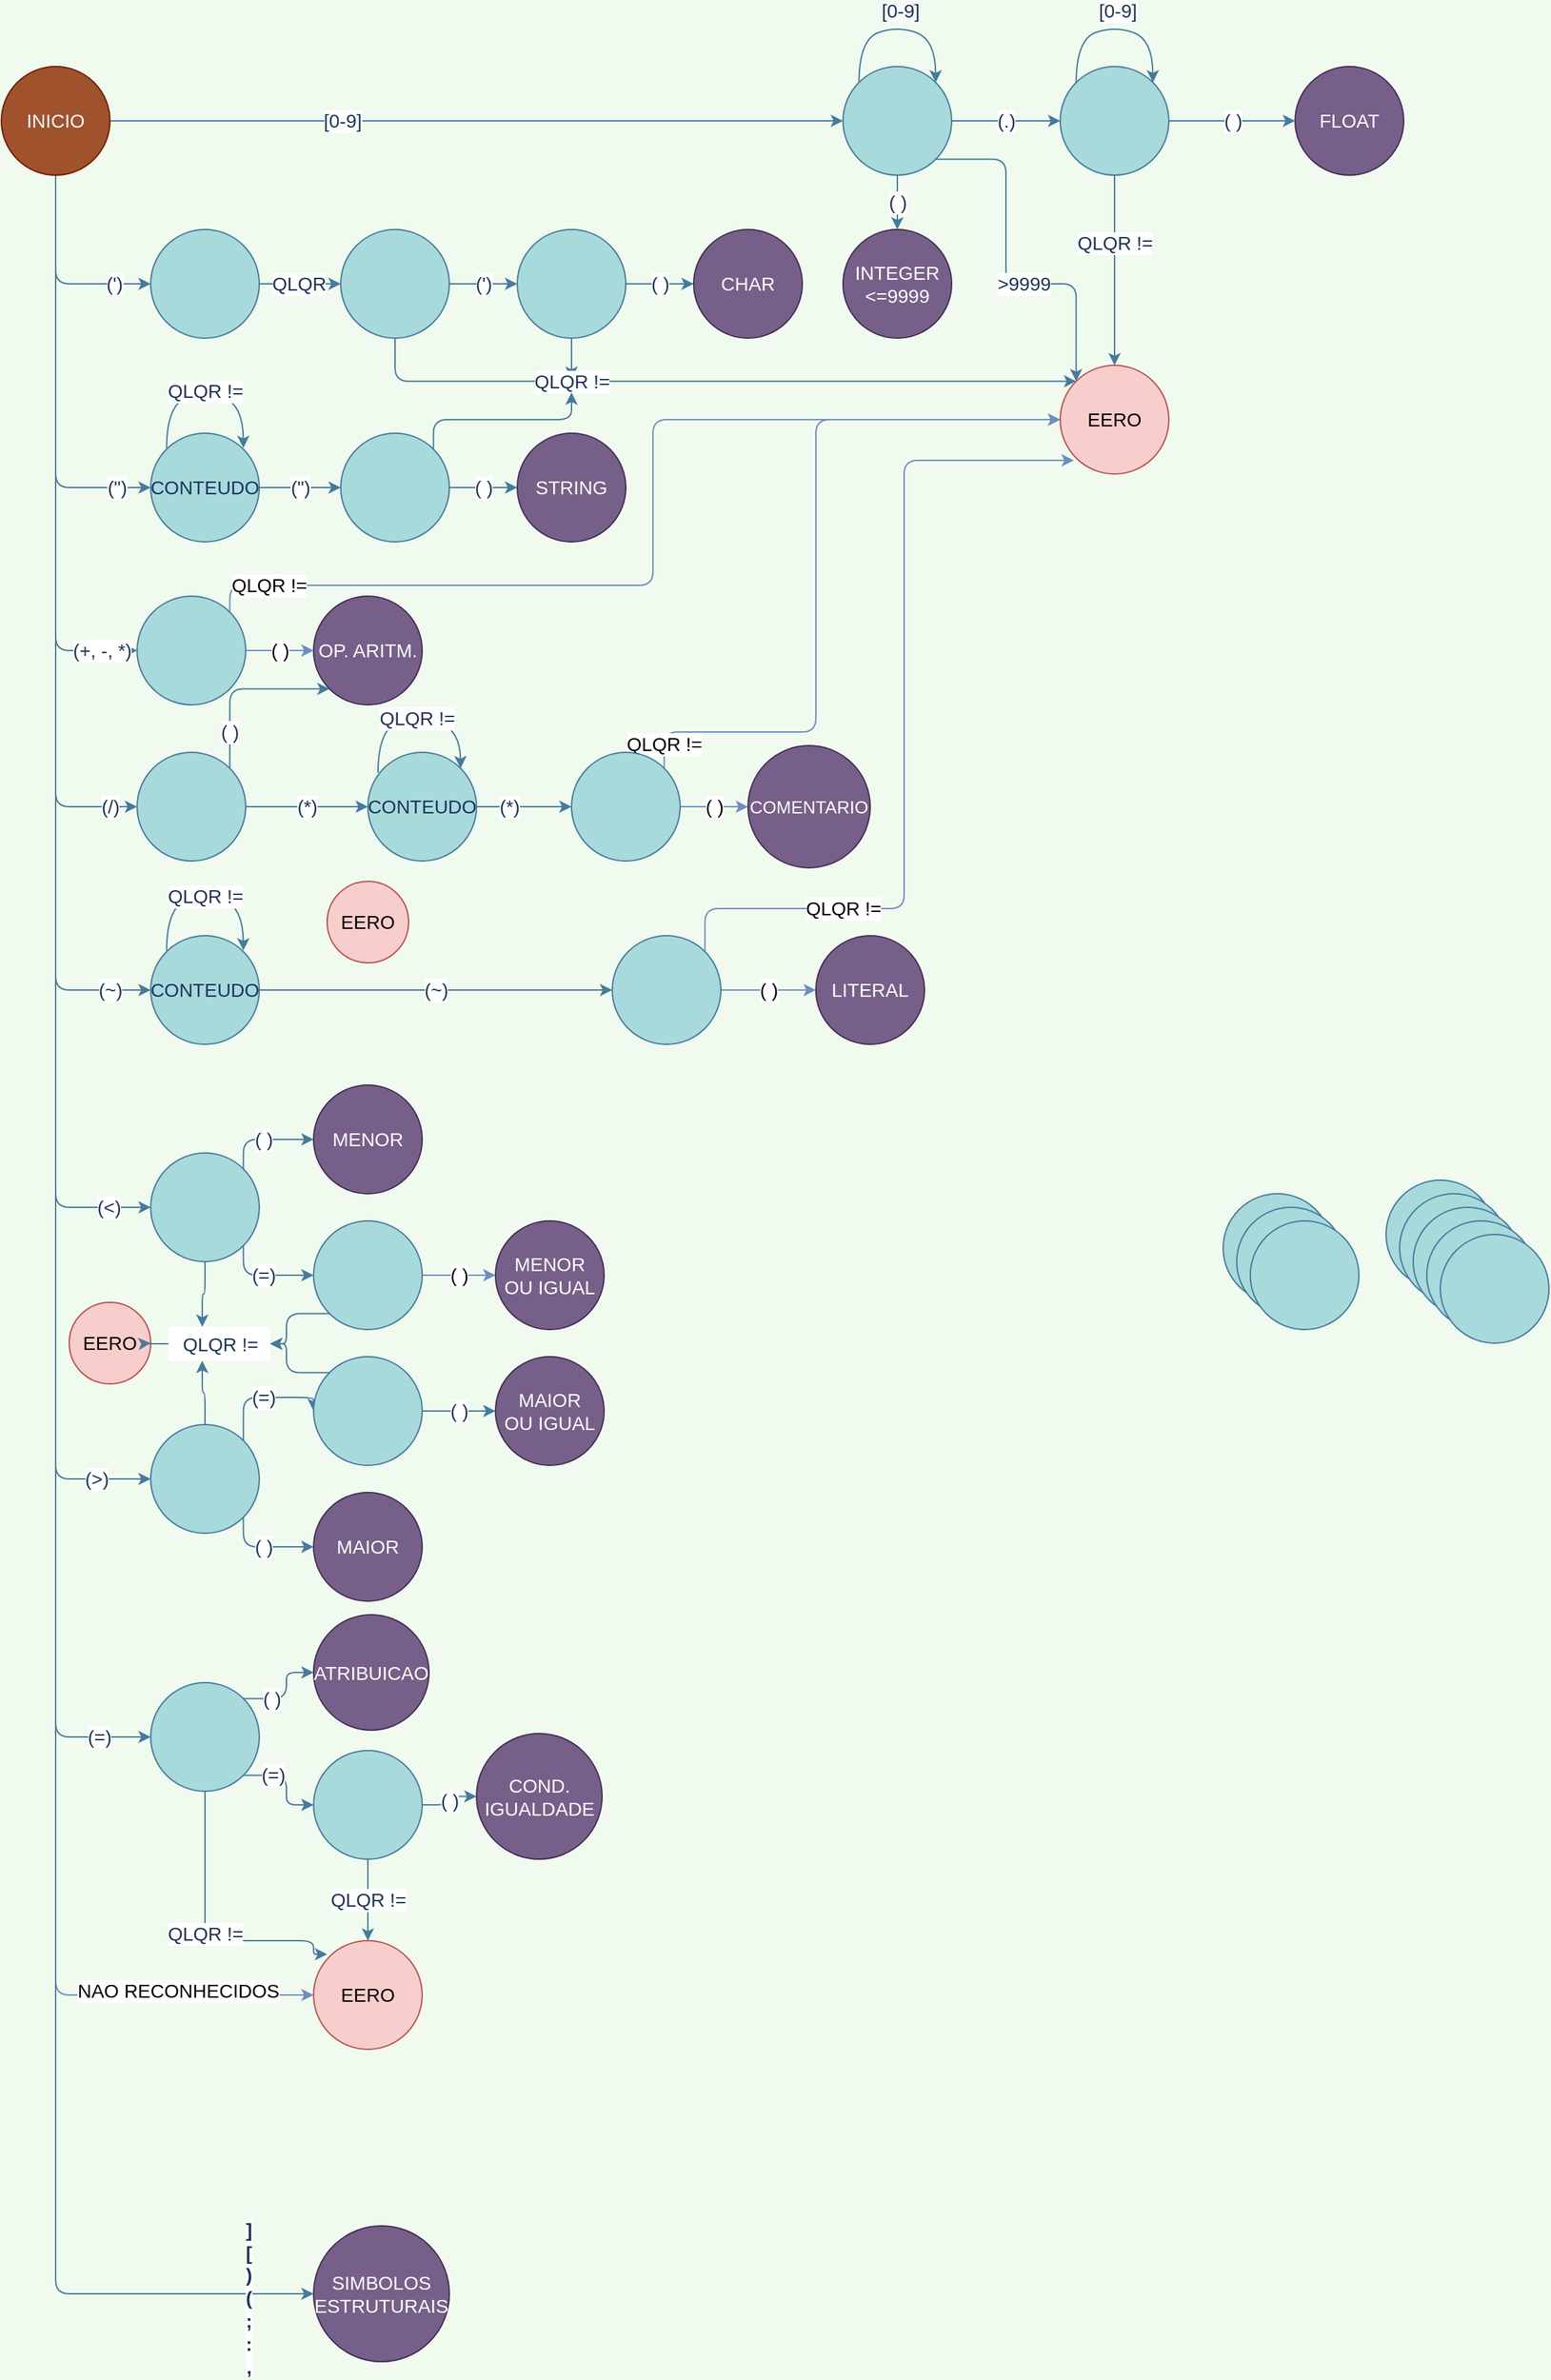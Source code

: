 <mxfile version="13.7.9" type="github">
  <diagram id="tLe0fE9Jx7FF0J_R0xIS" name="Page-1">
    <mxGraphModel dx="1422" dy="738" grid="1" gridSize="25" guides="1" tooltips="1" connect="1" arrows="1" fold="1" page="1" pageScale="1" pageWidth="827" pageHeight="1169" background="#F1FAEE" math="0" shadow="0">
      <root>
        <mxCell id="0" />
        <mxCell id="1" parent="0" />
        <mxCell id="HooWPe_33ltspAW23Gbh-15" style="edgeStyle=orthogonalEdgeStyle;orthogonalLoop=1;jettySize=auto;html=1;entryX=0.5;entryY=0;entryDx=0;entryDy=0;strokeColor=#457B9D;fontColor=#1D3557;curved=1;labelBackgroundColor=#F1FAEE;fontSize=14;" parent="1" source="HooWPe_33ltspAW23Gbh-2" target="HooWPe_33ltspAW23Gbh-9" edge="1">
          <mxGeometry relative="1" as="geometry" />
        </mxCell>
        <mxCell id="HooWPe_33ltspAW23Gbh-16" value="[0-9]" style="edgeLabel;html=1;align=center;verticalAlign=middle;resizable=0;points=[];fontColor=#1D3557;rounded=1;labelBackgroundColor=#FFFFFF;fontSize=14;" parent="HooWPe_33ltspAW23Gbh-15" vertex="1" connectable="0">
          <mxGeometry x="-0.733" relative="1" as="geometry">
            <mxPoint x="99" as="offset" />
          </mxGeometry>
        </mxCell>
        <mxCell id="HooWPe_33ltspAW23Gbh-58" value="(&#39;)" style="edgeStyle=orthogonalEdgeStyle;curved=0;rounded=1;sketch=0;orthogonalLoop=1;jettySize=auto;html=1;entryX=0;entryY=0.5;entryDx=0;entryDy=0;strokeColor=#457B9D;fillColor=#A8DADC;fontColor=#1D3557;fontSize=14;" parent="1" source="HooWPe_33ltspAW23Gbh-2" target="HooWPe_33ltspAW23Gbh-6" edge="1">
          <mxGeometry x="0.642" relative="1" as="geometry">
            <Array as="points">
              <mxPoint x="50" y="240" />
            </Array>
            <mxPoint as="offset" />
          </mxGeometry>
        </mxCell>
        <mxCell id="HooWPe_33ltspAW23Gbh-76" value="(&quot;)" style="edgeStyle=orthogonalEdgeStyle;curved=0;rounded=1;sketch=0;orthogonalLoop=1;jettySize=auto;html=1;strokeColor=#457B9D;fillColor=#A8DADC;fontColor=#1D3557;entryX=0;entryY=0.5;entryDx=0;entryDy=0;fontSize=14;" parent="1" source="HooWPe_33ltspAW23Gbh-2" target="HooWPe_33ltspAW23Gbh-13" edge="1">
          <mxGeometry x="0.831" relative="1" as="geometry">
            <mxPoint x="50" y="400" as="targetPoint" />
            <Array as="points">
              <mxPoint x="50" y="390" />
            </Array>
            <mxPoint as="offset" />
          </mxGeometry>
        </mxCell>
        <mxCell id="HooWPe_33ltspAW23Gbh-94" value="(+, -, *)" style="edgeStyle=orthogonalEdgeStyle;curved=0;rounded=1;sketch=0;orthogonalLoop=1;jettySize=auto;html=1;strokeColor=#457B9D;fillColor=#A8DADC;fontColor=#1D3557;entryX=0;entryY=0.5;entryDx=0;entryDy=0;fontSize=14;" parent="1" source="HooWPe_33ltspAW23Gbh-2" target="HooWPe_33ltspAW23Gbh-108" edge="1">
          <mxGeometry x="0.872" relative="1" as="geometry">
            <Array as="points">
              <mxPoint x="50" y="510" />
            </Array>
            <mxPoint as="offset" />
            <mxPoint x="470" y="500" as="targetPoint" />
          </mxGeometry>
        </mxCell>
        <mxCell id="HooWPe_33ltspAW23Gbh-95" value="(/)" style="edgeStyle=orthogonalEdgeStyle;curved=0;rounded=1;sketch=0;orthogonalLoop=1;jettySize=auto;html=1;strokeColor=#457B9D;fillColor=#A8DADC;fontColor=#1D3557;fontSize=14;" parent="1" source="HooWPe_33ltspAW23Gbh-2" edge="1">
          <mxGeometry x="0.924" relative="1" as="geometry">
            <Array as="points">
              <mxPoint x="50" y="625" />
            </Array>
            <mxPoint as="offset" />
            <mxPoint x="110" y="625" as="targetPoint" />
          </mxGeometry>
        </mxCell>
        <mxCell id="HooWPe_33ltspAW23Gbh-99" value="(~)" style="edgeStyle=orthogonalEdgeStyle;curved=0;rounded=1;sketch=0;orthogonalLoop=1;jettySize=auto;html=1;entryX=0;entryY=0.5;entryDx=0;entryDy=0;strokeColor=#457B9D;fillColor=#A8DADC;fontColor=#1D3557;fontSize=14;" parent="1" source="HooWPe_33ltspAW23Gbh-2" target="HooWPe_33ltspAW23Gbh-85" edge="1">
          <mxGeometry x="0.909" relative="1" as="geometry">
            <Array as="points">
              <mxPoint x="50" y="760" />
            </Array>
            <mxPoint as="offset" />
          </mxGeometry>
        </mxCell>
        <mxCell id="HooWPe_33ltspAW23Gbh-103" value="(&amp;lt;)" style="edgeStyle=orthogonalEdgeStyle;curved=0;rounded=1;sketch=0;orthogonalLoop=1;jettySize=auto;html=1;entryX=0;entryY=0.5;entryDx=0;entryDy=0;strokeColor=#457B9D;fillColor=#A8DADC;fontColor=#1D3557;fontSize=14;" parent="1" source="HooWPe_33ltspAW23Gbh-2" target="HooWPe_33ltspAW23Gbh-83" edge="1">
          <mxGeometry x="0.925" relative="1" as="geometry">
            <Array as="points">
              <mxPoint x="50" y="920" />
            </Array>
            <mxPoint as="offset" />
          </mxGeometry>
        </mxCell>
        <mxCell id="HooWPe_33ltspAW23Gbh-104" value="(&amp;gt;)" style="edgeStyle=orthogonalEdgeStyle;curved=0;rounded=1;sketch=0;orthogonalLoop=1;jettySize=auto;html=1;entryX=0;entryY=0.5;entryDx=0;entryDy=0;strokeColor=#457B9D;fillColor=#A8DADC;fontColor=#1D3557;fontSize=14;" parent="1" source="HooWPe_33ltspAW23Gbh-2" target="HooWPe_33ltspAW23Gbh-82" edge="1">
          <mxGeometry x="0.864" y="30" relative="1" as="geometry">
            <Array as="points">
              <mxPoint x="50" y="1120" />
            </Array>
            <mxPoint x="30" y="30" as="offset" />
          </mxGeometry>
        </mxCell>
        <mxCell id="m98PKvha44Yu54XBG6bC-24" style="edgeStyle=orthogonalEdgeStyle;rounded=1;orthogonalLoop=1;jettySize=auto;html=1;entryX=0;entryY=0.5;entryDx=0;entryDy=0;fillColor=#dae8fc;strokeColor=#6c8ebf;fontSize=14;" edge="1" parent="1" source="HooWPe_33ltspAW23Gbh-2" target="m98PKvha44Yu54XBG6bC-23">
          <mxGeometry relative="1" as="geometry">
            <Array as="points">
              <mxPoint x="50" y="1500" />
            </Array>
          </mxGeometry>
        </mxCell>
        <mxCell id="m98PKvha44Yu54XBG6bC-25" value="NAO RECONHECIDOS" style="edgeLabel;html=1;align=center;verticalAlign=middle;resizable=0;points=[];fontSize=14;" vertex="1" connectable="0" parent="m98PKvha44Yu54XBG6bC-24">
          <mxGeometry x="0.739" y="73" relative="1" as="geometry">
            <mxPoint x="16.94" y="6.47" as="offset" />
          </mxGeometry>
        </mxCell>
        <mxCell id="m98PKvha44Yu54XBG6bC-49" value="(=)" style="edgeStyle=orthogonalEdgeStyle;curved=0;rounded=1;sketch=0;orthogonalLoop=1;jettySize=auto;html=1;entryX=0;entryY=0.5;entryDx=0;entryDy=0;strokeColor=#457B9D;fillColor=#A8DADC;fontColor=#1D3557;fontSize=14;" edge="1" parent="1" source="HooWPe_33ltspAW23Gbh-2" target="m98PKvha44Yu54XBG6bC-17">
          <mxGeometry x="0.938" relative="1" as="geometry">
            <Array as="points">
              <mxPoint x="50" y="1310" />
            </Array>
            <mxPoint as="offset" />
          </mxGeometry>
        </mxCell>
        <mxCell id="m98PKvha44Yu54XBG6bC-56" style="edgeStyle=orthogonalEdgeStyle;curved=0;rounded=1;sketch=0;orthogonalLoop=1;jettySize=auto;html=1;entryX=0;entryY=0.5;entryDx=0;entryDy=0;strokeColor=#457B9D;fillColor=#A8DADC;fontColor=#1D3557;fontSize=14;" edge="1" parent="1" source="HooWPe_33ltspAW23Gbh-2" target="m98PKvha44Yu54XBG6bC-13">
          <mxGeometry relative="1" as="geometry">
            <Array as="points">
              <mxPoint x="50" y="1720" />
              <mxPoint x="240" y="1720" />
            </Array>
          </mxGeometry>
        </mxCell>
        <mxCell id="m98PKvha44Yu54XBG6bC-62" value="&lt;div style=&quot;font-size: 14px;&quot;&gt;]&lt;/div&gt;&lt;div style=&quot;font-size: 14px;&quot;&gt;[&lt;/div&gt;&lt;div style=&quot;font-size: 14px;&quot;&gt;)&lt;/div&gt;&lt;div style=&quot;font-size: 14px;&quot;&gt;(&lt;/div&gt;&lt;div style=&quot;font-size: 14px;&quot;&gt;;&lt;/div&gt;&lt;div style=&quot;font-size: 14px;&quot;&gt;:&lt;/div&gt;&lt;div style=&quot;font-size: 14px;&quot;&gt;,&lt;/div&gt;&lt;div style=&quot;font-size: 14px;&quot;&gt;&lt;/div&gt;" style="edgeLabel;html=1;align=center;verticalAlign=middle;resizable=0;points=[];fontColor=#1D3557;fontSize=14;fontStyle=1" vertex="1" connectable="0" parent="m98PKvha44Yu54XBG6bC-56">
          <mxGeometry x="0.945" y="-3" relative="1" as="geometry">
            <mxPoint as="offset" />
          </mxGeometry>
        </mxCell>
        <mxCell id="HooWPe_33ltspAW23Gbh-2" value="&lt;div style=&quot;font-size: 14px;&quot;&gt;INICIO&lt;/div&gt;" style="ellipse;whiteSpace=wrap;html=1;aspect=fixed;fillColor=#a0522d;strokeColor=#6D1F00;direction=south;fontColor=#ffffff;rounded=1;fontSize=14;" parent="1" vertex="1">
          <mxGeometry x="10" y="80" width="80" height="80" as="geometry" />
        </mxCell>
        <mxCell id="HooWPe_33ltspAW23Gbh-67" value="QLQR" style="edgeStyle=orthogonalEdgeStyle;curved=0;rounded=1;sketch=0;orthogonalLoop=1;jettySize=auto;html=1;entryX=0;entryY=0.5;entryDx=0;entryDy=0;strokeColor=#457B9D;fillColor=#A8DADC;fontColor=#1D3557;fontSize=14;" parent="1" source="HooWPe_33ltspAW23Gbh-6" target="HooWPe_33ltspAW23Gbh-27" edge="1">
          <mxGeometry x="-0.053" relative="1" as="geometry">
            <mxPoint as="offset" />
          </mxGeometry>
        </mxCell>
        <mxCell id="HooWPe_33ltspAW23Gbh-6" value="" style="ellipse;whiteSpace=wrap;html=1;aspect=fixed;fillColor=#A8DADC;strokeColor=#457B9D;fontColor=#1D3557;rounded=1;fontSize=14;" parent="1" vertex="1">
          <mxGeometry x="120" y="200" width="80" height="80" as="geometry" />
        </mxCell>
        <mxCell id="HooWPe_33ltspAW23Gbh-7" value="FLOAT" style="ellipse;whiteSpace=wrap;html=1;aspect=fixed;fillColor=#76608a;strokeColor=#432D57;fontColor=#ffffff;rounded=1;fontSize=14;" parent="1" vertex="1">
          <mxGeometry x="963" y="80" width="80" height="80" as="geometry" />
        </mxCell>
        <mxCell id="HooWPe_33ltspAW23Gbh-49" value="( )" style="edgeStyle=orthogonalEdgeStyle;curved=1;orthogonalLoop=1;jettySize=auto;html=1;strokeColor=#457B9D;fillColor=#A8DADC;fontColor=#1D3557;labelBackgroundColor=#FFFFFF;fontSize=14;" parent="1" source="HooWPe_33ltspAW23Gbh-8" target="HooWPe_33ltspAW23Gbh-7" edge="1">
          <mxGeometry relative="1" as="geometry" />
        </mxCell>
        <mxCell id="HooWPe_33ltspAW23Gbh-66" value="QLQR !=" style="edgeStyle=orthogonalEdgeStyle;curved=0;rounded=1;sketch=0;orthogonalLoop=1;jettySize=auto;html=1;entryX=0.5;entryY=0;entryDx=0;entryDy=0;strokeColor=#457B9D;fillColor=#A8DADC;fontColor=#1D3557;fontSize=14;" parent="1" source="HooWPe_33ltspAW23Gbh-8" target="HooWPe_33ltspAW23Gbh-14" edge="1">
          <mxGeometry x="-0.286" relative="1" as="geometry">
            <Array as="points" />
            <mxPoint as="offset" />
          </mxGeometry>
        </mxCell>
        <mxCell id="HooWPe_33ltspAW23Gbh-8" value="" style="ellipse;whiteSpace=wrap;html=1;aspect=fixed;fillColor=#A8DADC;strokeColor=#457B9D;fontColor=#1D3557;rounded=1;fontSize=14;" parent="1" vertex="1">
          <mxGeometry x="790" y="80" width="80" height="80" as="geometry" />
        </mxCell>
        <mxCell id="HooWPe_33ltspAW23Gbh-44" value="(.)" style="edgeStyle=orthogonalEdgeStyle;curved=1;orthogonalLoop=1;jettySize=auto;html=1;strokeColor=#457B9D;fillColor=#A8DADC;textDirection=ltr;verticalAlign=middle;labelBackgroundColor=#FFFFFF;fontColor=#1D3557;fontSize=14;" parent="1" source="HooWPe_33ltspAW23Gbh-9" target="HooWPe_33ltspAW23Gbh-8" edge="1">
          <mxGeometry relative="1" as="geometry" />
        </mxCell>
        <mxCell id="HooWPe_33ltspAW23Gbh-54" value="&amp;gt;9999" style="edgeStyle=orthogonalEdgeStyle;curved=0;rounded=1;sketch=0;orthogonalLoop=1;jettySize=auto;html=1;exitX=0;exitY=1;exitDx=0;exitDy=0;entryX=0;entryY=0;entryDx=0;entryDy=0;strokeColor=#457B9D;fillColor=#A8DADC;fontColor=#1D3557;fontSize=14;" parent="1" source="HooWPe_33ltspAW23Gbh-9" target="HooWPe_33ltspAW23Gbh-14" edge="1">
          <mxGeometry x="0.172" relative="1" as="geometry">
            <Array as="points">
              <mxPoint x="750" y="148" />
              <mxPoint x="750" y="240" />
              <mxPoint x="802" y="240" />
            </Array>
            <mxPoint as="offset" />
          </mxGeometry>
        </mxCell>
        <mxCell id="HooWPe_33ltspAW23Gbh-56" value="( )" style="edgeStyle=orthogonalEdgeStyle;curved=0;rounded=1;sketch=0;orthogonalLoop=1;jettySize=auto;html=1;strokeColor=#457B9D;fillColor=#A8DADC;fontColor=#1D3557;fontSize=14;" parent="1" source="HooWPe_33ltspAW23Gbh-9" target="HooWPe_33ltspAW23Gbh-53" edge="1">
          <mxGeometry relative="1" as="geometry" />
        </mxCell>
        <mxCell id="HooWPe_33ltspAW23Gbh-9" value="" style="ellipse;whiteSpace=wrap;html=1;aspect=fixed;rotation=-90;fillColor=#A8DADC;strokeColor=#457B9D;fontColor=#1D3557;rounded=1;fontSize=14;" parent="1" vertex="1">
          <mxGeometry x="630" y="80" width="80" height="80" as="geometry" />
        </mxCell>
        <mxCell id="HooWPe_33ltspAW23Gbh-69" value="( )" style="edgeStyle=orthogonalEdgeStyle;curved=0;rounded=1;sketch=0;orthogonalLoop=1;jettySize=auto;html=1;strokeColor=#457B9D;fillColor=#A8DADC;fontColor=#1D3557;fontSize=14;" parent="1" source="HooWPe_33ltspAW23Gbh-11" target="HooWPe_33ltspAW23Gbh-12" edge="1">
          <mxGeometry relative="1" as="geometry" />
        </mxCell>
        <mxCell id="HooWPe_33ltspAW23Gbh-75" style="edgeStyle=orthogonalEdgeStyle;curved=0;rounded=1;sketch=0;orthogonalLoop=1;jettySize=auto;html=1;exitX=0.5;exitY=1;exitDx=0;exitDy=0;strokeColor=#457B9D;fillColor=#A8DADC;fontColor=#1D3557;fontSize=14;" parent="1" source="HooWPe_33ltspAW23Gbh-11" edge="1">
          <mxGeometry relative="1" as="geometry">
            <mxPoint x="430" y="310" as="targetPoint" />
          </mxGeometry>
        </mxCell>
        <mxCell id="HooWPe_33ltspAW23Gbh-11" value="" style="ellipse;whiteSpace=wrap;html=1;aspect=fixed;fillColor=#A8DADC;strokeColor=#457B9D;fontColor=#1D3557;rounded=1;fontSize=14;" parent="1" vertex="1">
          <mxGeometry x="390" y="200" width="80" height="80" as="geometry" />
        </mxCell>
        <mxCell id="HooWPe_33ltspAW23Gbh-12" value="CHAR" style="ellipse;whiteSpace=wrap;html=1;aspect=fixed;fillColor=#76608a;strokeColor=#432D57;fontColor=#ffffff;rounded=1;fontSize=14;" parent="1" vertex="1">
          <mxGeometry x="520" y="200" width="80" height="80" as="geometry" />
        </mxCell>
        <mxCell id="HooWPe_33ltspAW23Gbh-90" value="(&quot;)" style="edgeStyle=orthogonalEdgeStyle;curved=0;rounded=1;sketch=0;orthogonalLoop=1;jettySize=auto;html=1;strokeColor=#457B9D;fillColor=#A8DADC;fontColor=#1D3557;entryX=0;entryY=0.5;entryDx=0;entryDy=0;fontSize=14;" parent="1" source="HooWPe_33ltspAW23Gbh-13" target="HooWPe_33ltspAW23Gbh-87" edge="1">
          <mxGeometry relative="1" as="geometry">
            <mxPoint x="230" y="390" as="targetPoint" />
          </mxGeometry>
        </mxCell>
        <mxCell id="HooWPe_33ltspAW23Gbh-13" value="CONTEUDO" style="ellipse;whiteSpace=wrap;html=1;aspect=fixed;fillColor=#A8DADC;strokeColor=#457B9D;fontColor=#1D3557;rounded=1;fontSize=14;" parent="1" vertex="1">
          <mxGeometry x="120" y="350" width="80" height="80" as="geometry" />
        </mxCell>
        <mxCell id="HooWPe_33ltspAW23Gbh-14" value="EERO" style="ellipse;whiteSpace=wrap;html=1;aspect=fixed;fillColor=#f8cecc;strokeColor=#b85450;rounded=1;fontSize=14;" parent="1" vertex="1">
          <mxGeometry x="790" y="300" width="80" height="80" as="geometry" />
        </mxCell>
        <mxCell id="HooWPe_33ltspAW23Gbh-24" value="" style="endArrow=classic;html=1;exitX=1;exitY=0;exitDx=0;exitDy=0;strokeColor=#457B9D;fontColor=#1D3557;curved=1;entryX=1;entryY=1;entryDx=0;entryDy=0;labelBackgroundColor=#F1FAEE;fontSize=14;" parent="1" source="HooWPe_33ltspAW23Gbh-9" target="HooWPe_33ltspAW23Gbh-9" edge="1">
          <mxGeometry width="50" height="50" relative="1" as="geometry">
            <mxPoint x="590" y="80" as="sourcePoint" />
            <mxPoint x="720" y="82" as="targetPoint" />
            <Array as="points">
              <mxPoint x="642" y="60" />
              <mxPoint x="670" y="50" />
              <mxPoint x="698" y="60" />
            </Array>
          </mxGeometry>
        </mxCell>
        <mxCell id="HooWPe_33ltspAW23Gbh-25" value="[0-9]" style="edgeLabel;html=1;align=center;verticalAlign=middle;resizable=0;points=[];fontColor=#1D3557;labelBackgroundColor=#F8FAF8;fontSize=14;" parent="HooWPe_33ltspAW23Gbh-24" vertex="1" connectable="0">
          <mxGeometry x="0.182" y="-4" relative="1" as="geometry">
            <mxPoint x="-7.55" y="-18.25" as="offset" />
          </mxGeometry>
        </mxCell>
        <mxCell id="HooWPe_33ltspAW23Gbh-65" value="QLQR !=" style="edgeStyle=orthogonalEdgeStyle;curved=0;rounded=1;sketch=0;orthogonalLoop=1;jettySize=auto;html=1;entryX=0;entryY=0;entryDx=0;entryDy=0;strokeColor=#457B9D;fillColor=#A8DADC;fontColor=#1D3557;exitX=0.5;exitY=1;exitDx=0;exitDy=0;fontSize=14;" parent="1" source="HooWPe_33ltspAW23Gbh-27" target="HooWPe_33ltspAW23Gbh-14" edge="1">
          <mxGeometry x="-0.394" relative="1" as="geometry">
            <Array as="points">
              <mxPoint x="300" y="312" />
            </Array>
            <mxPoint as="offset" />
          </mxGeometry>
        </mxCell>
        <mxCell id="HooWPe_33ltspAW23Gbh-68" value="(&#39;)" style="edgeStyle=orthogonalEdgeStyle;curved=0;rounded=1;sketch=0;orthogonalLoop=1;jettySize=auto;html=1;strokeColor=#457B9D;fillColor=#A8DADC;fontColor=#1D3557;fontSize=14;" parent="1" source="HooWPe_33ltspAW23Gbh-27" target="HooWPe_33ltspAW23Gbh-11" edge="1">
          <mxGeometry relative="1" as="geometry" />
        </mxCell>
        <mxCell id="HooWPe_33ltspAW23Gbh-27" value="" style="ellipse;whiteSpace=wrap;html=1;aspect=fixed;rounded=1;strokeColor=#457B9D;fillColor=#A8DADC;fontColor=#1D3557;fontSize=14;" parent="1" vertex="1">
          <mxGeometry x="260" y="200" width="80" height="80" as="geometry" />
        </mxCell>
        <mxCell id="HooWPe_33ltspAW23Gbh-51" value="" style="endArrow=classic;html=1;exitX=1;exitY=0;exitDx=0;exitDy=0;strokeColor=#457B9D;fontColor=#1D3557;curved=1;entryX=1;entryY=1;entryDx=0;entryDy=0;labelBackgroundColor=#F1FAEE;fontSize=14;" parent="1" edge="1">
          <mxGeometry width="50" height="50" relative="1" as="geometry">
            <mxPoint x="801.716" y="91.716" as="sourcePoint" />
            <mxPoint x="858.284" y="91.716" as="targetPoint" />
            <Array as="points">
              <mxPoint x="802" y="60" />
              <mxPoint x="830" y="50" />
              <mxPoint x="858" y="60" />
            </Array>
          </mxGeometry>
        </mxCell>
        <mxCell id="HooWPe_33ltspAW23Gbh-52" value="[0-9]" style="edgeLabel;html=1;align=center;verticalAlign=middle;resizable=0;points=[];fontColor=#1D3557;labelBackgroundColor=#FFFFFF;fontSize=14;" parent="HooWPe_33ltspAW23Gbh-51" vertex="1" connectable="0">
          <mxGeometry x="0.182" y="-4" relative="1" as="geometry">
            <mxPoint x="-7.55" y="-18.25" as="offset" />
          </mxGeometry>
        </mxCell>
        <mxCell id="HooWPe_33ltspAW23Gbh-53" value="&lt;div style=&quot;font-size: 14px&quot;&gt;INTEGER&lt;/div&gt;&lt;div style=&quot;font-size: 14px&quot;&gt;&amp;lt;=9999&lt;br style=&quot;font-size: 14px&quot;&gt;&lt;/div&gt;" style="ellipse;whiteSpace=wrap;html=1;aspect=fixed;fillColor=#76608a;strokeColor=#432D57;fontColor=#ffffff;rounded=1;fontSize=14;" parent="1" vertex="1">
          <mxGeometry x="630" y="200" width="80" height="80" as="geometry" />
        </mxCell>
        <mxCell id="HooWPe_33ltspAW23Gbh-77" value="QLQR !=" style="endArrow=classic;html=1;exitX=1;exitY=0;exitDx=0;exitDy=0;strokeColor=#457B9D;fontColor=#1D3557;curved=1;entryX=1;entryY=1;entryDx=0;entryDy=0;labelBackgroundColor=#FFFFFF;fontSize=14;" parent="1" edge="1">
          <mxGeometry width="50" height="50" relative="1" as="geometry">
            <mxPoint x="131.72" y="360.856" as="sourcePoint" />
            <mxPoint x="188.289" y="360.856" as="targetPoint" />
            <Array as="points">
              <mxPoint x="132.004" y="329.14" />
              <mxPoint x="160.004" y="319.14" />
              <mxPoint x="188.004" y="329.14" />
            </Array>
          </mxGeometry>
        </mxCell>
        <mxCell id="HooWPe_33ltspAW23Gbh-80" value="" style="ellipse;whiteSpace=wrap;html=1;aspect=fixed;rounded=1;strokeColor=#457B9D;fillColor=#A8DADC;fontColor=#1D3557;fontSize=14;" parent="1" vertex="1">
          <mxGeometry x="1030" y="900" width="80" height="80" as="geometry" />
        </mxCell>
        <mxCell id="HooWPe_33ltspAW23Gbh-81" value="LITERAL" style="ellipse;whiteSpace=wrap;html=1;aspect=fixed;rounded=1;strokeColor=#432D57;fillColor=#76608a;fontColor=#ffffff;fontSize=14;" parent="1" vertex="1">
          <mxGeometry x="610" y="720" width="80" height="80" as="geometry" />
        </mxCell>
        <mxCell id="m98PKvha44Yu54XBG6bC-46" style="edgeStyle=orthogonalEdgeStyle;curved=0;rounded=1;sketch=0;orthogonalLoop=1;jettySize=auto;html=1;entryX=0.333;entryY=1;entryDx=0;entryDy=0;entryPerimeter=0;strokeColor=#457B9D;fillColor=#A8DADC;fontColor=#1D3557;fontSize=14;" edge="1" parent="1" source="HooWPe_33ltspAW23Gbh-82" target="m98PKvha44Yu54XBG6bC-38">
          <mxGeometry relative="1" as="geometry" />
        </mxCell>
        <mxCell id="HooWPe_33ltspAW23Gbh-82" value="" style="ellipse;whiteSpace=wrap;html=1;aspect=fixed;rounded=1;strokeColor=#457B9D;fillColor=#A8DADC;fontColor=#1D3557;fontSize=14;" parent="1" vertex="1">
          <mxGeometry x="120" y="1080" width="80" height="80" as="geometry" />
        </mxCell>
        <mxCell id="HooWPe_33ltspAW23Gbh-111" value="(=)" style="edgeStyle=orthogonalEdgeStyle;curved=0;rounded=1;sketch=0;orthogonalLoop=1;jettySize=auto;html=1;exitX=1;exitY=1;exitDx=0;exitDy=0;entryX=0;entryY=0.5;entryDx=0;entryDy=0;strokeColor=#457B9D;fillColor=#A8DADC;fontColor=#1D3557;fontSize=14;" parent="1" source="HooWPe_33ltspAW23Gbh-83" target="HooWPe_33ltspAW23Gbh-110" edge="1">
          <mxGeometry relative="1" as="geometry">
            <Array as="points">
              <mxPoint x="188" y="970" />
            </Array>
          </mxGeometry>
        </mxCell>
        <mxCell id="HooWPe_33ltspAW23Gbh-112" value="( )" style="edgeStyle=orthogonalEdgeStyle;curved=0;rounded=1;sketch=0;orthogonalLoop=1;jettySize=auto;html=1;exitX=1;exitY=0;exitDx=0;exitDy=0;strokeColor=#457B9D;fillColor=#A8DADC;fontColor=#1D3557;entryX=0;entryY=0.5;entryDx=0;entryDy=0;fontSize=14;" parent="1" source="HooWPe_33ltspAW23Gbh-83" target="m98PKvha44Yu54XBG6bC-29" edge="1">
          <mxGeometry relative="1" as="geometry">
            <Array as="points">
              <mxPoint x="188" y="870" />
            </Array>
            <mxPoint x="188.284" y="848.284" as="sourcePoint" />
            <mxPoint x="250" y="860" as="targetPoint" />
          </mxGeometry>
        </mxCell>
        <mxCell id="m98PKvha44Yu54XBG6bC-44" style="edgeStyle=orthogonalEdgeStyle;curved=0;rounded=1;sketch=0;orthogonalLoop=1;jettySize=auto;html=1;entryX=0.333;entryY=0;entryDx=0;entryDy=0;entryPerimeter=0;strokeColor=#457B9D;fillColor=#A8DADC;fontColor=#1D3557;fontSize=14;" edge="1" parent="1" source="HooWPe_33ltspAW23Gbh-83" target="m98PKvha44Yu54XBG6bC-38">
          <mxGeometry relative="1" as="geometry" />
        </mxCell>
        <mxCell id="HooWPe_33ltspAW23Gbh-83" value="" style="ellipse;whiteSpace=wrap;html=1;aspect=fixed;rounded=1;strokeColor=#457B9D;fillColor=#A8DADC;fontColor=#1D3557;fontSize=14;" parent="1" vertex="1">
          <mxGeometry x="120" y="880" width="80" height="80" as="geometry" />
        </mxCell>
        <mxCell id="HooWPe_33ltspAW23Gbh-84" value="STRING" style="ellipse;whiteSpace=wrap;html=1;aspect=fixed;rounded=1;strokeColor=#432D57;fillColor=#76608a;fontColor=#ffffff;fontSize=14;" parent="1" vertex="1">
          <mxGeometry x="390" y="350" width="80" height="80" as="geometry" />
        </mxCell>
        <mxCell id="HooWPe_33ltspAW23Gbh-102" value="(~)" style="edgeStyle=orthogonalEdgeStyle;curved=0;rounded=1;sketch=0;orthogonalLoop=1;jettySize=auto;html=1;strokeColor=#457B9D;fillColor=#A8DADC;fontColor=#1D3557;entryX=0;entryY=0.5;entryDx=0;entryDy=0;fontSize=14;" parent="1" source="HooWPe_33ltspAW23Gbh-85" target="HooWPe_33ltspAW23Gbh-106" edge="1">
          <mxGeometry relative="1" as="geometry">
            <mxPoint x="320" y="760" as="targetPoint" />
          </mxGeometry>
        </mxCell>
        <mxCell id="HooWPe_33ltspAW23Gbh-85" value="CONTEUDO" style="ellipse;whiteSpace=wrap;html=1;aspect=fixed;rounded=1;strokeColor=#457B9D;fillColor=#A8DADC;fontColor=#1D3557;fontSize=14;" parent="1" vertex="1">
          <mxGeometry x="120" y="720" width="80" height="80" as="geometry" />
        </mxCell>
        <mxCell id="HooWPe_33ltspAW23Gbh-86" value="COMENTARIO" style="ellipse;whiteSpace=wrap;html=1;aspect=fixed;rounded=1;strokeColor=#432D57;fillColor=#76608a;fontColor=#ffffff;fontSize=13;" parent="1" vertex="1">
          <mxGeometry x="560" y="580" width="90" height="90" as="geometry" />
        </mxCell>
        <mxCell id="HooWPe_33ltspAW23Gbh-91" value="( )" style="edgeStyle=orthogonalEdgeStyle;curved=0;rounded=1;sketch=0;orthogonalLoop=1;jettySize=auto;html=1;entryX=0;entryY=0.5;entryDx=0;entryDy=0;strokeColor=#457B9D;fillColor=#A8DADC;fontColor=#1D3557;fontSize=14;" parent="1" source="HooWPe_33ltspAW23Gbh-87" target="HooWPe_33ltspAW23Gbh-84" edge="1">
          <mxGeometry relative="1" as="geometry" />
        </mxCell>
        <mxCell id="HooWPe_33ltspAW23Gbh-93" style="edgeStyle=orthogonalEdgeStyle;curved=0;rounded=1;sketch=0;orthogonalLoop=1;jettySize=auto;html=1;exitX=1;exitY=0;exitDx=0;exitDy=0;strokeColor=#457B9D;fillColor=#A8DADC;fontColor=#1D3557;fontSize=14;" parent="1" source="HooWPe_33ltspAW23Gbh-87" edge="1">
          <mxGeometry relative="1" as="geometry">
            <mxPoint x="430" y="320" as="targetPoint" />
            <Array as="points">
              <mxPoint x="328" y="340" />
              <mxPoint x="430" y="340" />
            </Array>
          </mxGeometry>
        </mxCell>
        <mxCell id="HooWPe_33ltspAW23Gbh-87" value="" style="ellipse;whiteSpace=wrap;html=1;aspect=fixed;rounded=1;strokeColor=#457B9D;fillColor=#A8DADC;fontColor=#1D3557;fontSize=14;" parent="1" vertex="1">
          <mxGeometry x="260" y="350" width="80" height="80" as="geometry" />
        </mxCell>
        <mxCell id="HooWPe_33ltspAW23Gbh-88" value="OP. ARITM." style="ellipse;whiteSpace=wrap;html=1;aspect=fixed;rounded=1;strokeColor=#432D57;fillColor=#76608a;fontColor=#ffffff;fontSize=14;" parent="1" vertex="1">
          <mxGeometry x="240" y="470" width="80" height="80" as="geometry" />
        </mxCell>
        <mxCell id="HooWPe_33ltspAW23Gbh-96" value="&lt;div style=&quot;font-size: 14px;&quot;&gt;(*)&lt;/div&gt;" style="edgeStyle=orthogonalEdgeStyle;curved=0;rounded=1;sketch=0;orthogonalLoop=1;jettySize=auto;html=1;strokeColor=#457B9D;fillColor=#A8DADC;fontColor=#1D3557;entryX=0;entryY=0.5;entryDx=0;entryDy=0;fontSize=14;" parent="1" source="HooWPe_33ltspAW23Gbh-89" target="HooWPe_33ltspAW23Gbh-107" edge="1">
          <mxGeometry x="-0.333" relative="1" as="geometry">
            <mxPoint as="offset" />
            <mxPoint x="330" y="625" as="targetPoint" />
          </mxGeometry>
        </mxCell>
        <mxCell id="HooWPe_33ltspAW23Gbh-89" value="CONTEUDO" style="ellipse;whiteSpace=wrap;html=1;aspect=fixed;rounded=1;strokeColor=#457B9D;fillColor=#A8DADC;fontColor=#1D3557;fontSize=14;" parent="1" vertex="1">
          <mxGeometry x="280" y="585" width="80" height="80" as="geometry" />
        </mxCell>
        <mxCell id="HooWPe_33ltspAW23Gbh-97" value="" style="endArrow=classic;html=1;exitX=1;exitY=0;exitDx=0;exitDy=0;strokeColor=#457B9D;fontColor=#1D3557;curved=1;labelBackgroundColor=#FFFFFF;entryX=1;entryY=0;entryDx=0;entryDy=0;fontSize=14;" parent="1" edge="1" target="HooWPe_33ltspAW23Gbh-89">
          <mxGeometry width="50" height="50" relative="1" as="geometry">
            <mxPoint x="287.43" y="599.996" as="sourcePoint" />
            <mxPoint x="344" y="590" as="targetPoint" />
            <Array as="points">
              <mxPoint x="287.714" y="568.28" />
              <mxPoint x="315.714" y="558.28" />
              <mxPoint x="348" y="568" />
            </Array>
          </mxGeometry>
        </mxCell>
        <mxCell id="HooWPe_33ltspAW23Gbh-98" value="QLQR !=" style="edgeLabel;html=1;align=center;verticalAlign=middle;resizable=0;points=[];fontColor=#1D3557;labelBackgroundColor=#FFFFFF;fontSize=14;" parent="HooWPe_33ltspAW23Gbh-97" vertex="1" connectable="0">
          <mxGeometry x="0.182" y="-4" relative="1" as="geometry">
            <mxPoint x="-9.54" y="-5.93" as="offset" />
          </mxGeometry>
        </mxCell>
        <mxCell id="HooWPe_33ltspAW23Gbh-100" value="" style="endArrow=classic;html=1;exitX=1;exitY=0;exitDx=0;exitDy=0;strokeColor=#457B9D;fontColor=#1D3557;curved=1;entryX=1;entryY=1;entryDx=0;entryDy=0;labelBackgroundColor=#F1FAEE;fontSize=14;" parent="1" edge="1">
          <mxGeometry width="50" height="50" relative="1" as="geometry">
            <mxPoint x="131.72" y="730.856" as="sourcePoint" />
            <mxPoint x="188.289" y="730.856" as="targetPoint" />
            <Array as="points">
              <mxPoint x="132.004" y="699.14" />
              <mxPoint x="160.004" y="689.14" />
              <mxPoint x="188.004" y="699.14" />
            </Array>
          </mxGeometry>
        </mxCell>
        <mxCell id="HooWPe_33ltspAW23Gbh-101" value="QLQR !=" style="edgeLabel;html=1;align=center;verticalAlign=middle;resizable=0;points=[];fontColor=#1D3557;labelBackgroundColor=#FFFFFF;fontSize=14;" parent="HooWPe_33ltspAW23Gbh-100" vertex="1" connectable="0">
          <mxGeometry x="0.182" y="-4" relative="1" as="geometry">
            <mxPoint x="-9.54" y="-5.93" as="offset" />
          </mxGeometry>
        </mxCell>
        <mxCell id="HooWPe_33ltspAW23Gbh-105" value="" style="ellipse;whiteSpace=wrap;html=1;aspect=fixed;rounded=1;strokeColor=#457B9D;fillColor=#A8DADC;fontColor=#1D3557;fontSize=14;" parent="1" vertex="1">
          <mxGeometry x="910" y="910" width="80" height="80" as="geometry" />
        </mxCell>
        <mxCell id="m98PKvha44Yu54XBG6bC-21" value="( )" style="edgeStyle=orthogonalEdgeStyle;rounded=1;orthogonalLoop=1;jettySize=auto;html=1;exitX=1;exitY=0.5;exitDx=0;exitDy=0;entryX=0;entryY=0.5;entryDx=0;entryDy=0;fillColor=#dae8fc;strokeColor=#6c8ebf;fontSize=14;" edge="1" parent="1" source="HooWPe_33ltspAW23Gbh-106" target="HooWPe_33ltspAW23Gbh-81">
          <mxGeometry relative="1" as="geometry" />
        </mxCell>
        <mxCell id="m98PKvha44Yu54XBG6bC-22" value="&lt;div style=&quot;font-size: 14px;&quot;&gt;QLQR !=&lt;/div&gt;" style="edgeStyle=orthogonalEdgeStyle;rounded=1;orthogonalLoop=1;jettySize=auto;html=1;exitX=1;exitY=0;exitDx=0;exitDy=0;fillColor=#dae8fc;strokeColor=#6c8ebf;fontSize=14;" edge="1" parent="1" source="HooWPe_33ltspAW23Gbh-106">
          <mxGeometry x="-0.579" relative="1" as="geometry">
            <mxPoint x="800" y="370" as="targetPoint" />
            <Array as="points">
              <mxPoint x="528" y="700" />
              <mxPoint x="675" y="700" />
              <mxPoint x="675" y="370" />
            </Array>
            <mxPoint as="offset" />
          </mxGeometry>
        </mxCell>
        <mxCell id="HooWPe_33ltspAW23Gbh-106" value="" style="ellipse;whiteSpace=wrap;html=1;aspect=fixed;rounded=1;strokeColor=#457B9D;fillColor=#A8DADC;fontColor=#1D3557;fontSize=14;" parent="1" vertex="1">
          <mxGeometry x="460" y="720" width="80" height="80" as="geometry" />
        </mxCell>
        <mxCell id="m98PKvha44Yu54XBG6bC-19" value="( )" style="edgeStyle=orthogonalEdgeStyle;rounded=1;orthogonalLoop=1;jettySize=auto;html=1;fillColor=#dae8fc;strokeColor=#6c8ebf;fontSize=14;" edge="1" parent="1" source="HooWPe_33ltspAW23Gbh-107" target="HooWPe_33ltspAW23Gbh-86">
          <mxGeometry relative="1" as="geometry" />
        </mxCell>
        <mxCell id="m98PKvha44Yu54XBG6bC-20" value="&lt;div style=&quot;font-size: 14px;&quot;&gt;QLQR !=&lt;/div&gt;" style="edgeStyle=orthogonalEdgeStyle;rounded=1;orthogonalLoop=1;jettySize=auto;html=1;exitX=1;exitY=0;exitDx=0;exitDy=0;entryX=0;entryY=0.5;entryDx=0;entryDy=0;fillColor=#dae8fc;strokeColor=#6c8ebf;fontSize=14;" edge="1" parent="1" source="HooWPe_33ltspAW23Gbh-107" target="HooWPe_33ltspAW23Gbh-14">
          <mxGeometry x="-0.937" relative="1" as="geometry">
            <Array as="points">
              <mxPoint x="498" y="570" />
              <mxPoint x="610" y="570" />
              <mxPoint x="610" y="340" />
            </Array>
            <mxPoint as="offset" />
          </mxGeometry>
        </mxCell>
        <mxCell id="HooWPe_33ltspAW23Gbh-107" value="" style="ellipse;whiteSpace=wrap;html=1;aspect=fixed;rounded=1;strokeColor=#457B9D;fillColor=#A8DADC;fontColor=#1D3557;fontSize=14;" parent="1" vertex="1">
          <mxGeometry x="430" y="585" width="80" height="80" as="geometry" />
        </mxCell>
        <mxCell id="m98PKvha44Yu54XBG6bC-2" value="&lt;div style=&quot;font-size: 14px;&quot;&gt;( )&lt;/div&gt;" style="edgeStyle=orthogonalEdgeStyle;rounded=0;orthogonalLoop=1;jettySize=auto;html=1;entryX=0;entryY=0.5;entryDx=0;entryDy=0;fillColor=#dae8fc;strokeColor=#6c8ebf;fontSize=14;" edge="1" parent="1" source="HooWPe_33ltspAW23Gbh-108" target="HooWPe_33ltspAW23Gbh-88">
          <mxGeometry relative="1" as="geometry" />
        </mxCell>
        <mxCell id="m98PKvha44Yu54XBG6bC-3" value="&lt;div style=&quot;font-size: 14px;&quot;&gt;QLQR !=&lt;/div&gt;" style="edgeStyle=orthogonalEdgeStyle;orthogonalLoop=1;jettySize=auto;html=1;fillColor=#dae8fc;strokeColor=#6c8ebf;entryX=0;entryY=0.5;entryDx=0;entryDy=0;exitX=1;exitY=0;exitDx=0;exitDy=0;rounded=1;fontSize=14;" edge="1" parent="1" source="HooWPe_33ltspAW23Gbh-108" target="HooWPe_33ltspAW23Gbh-14">
          <mxGeometry x="-0.871" relative="1" as="geometry">
            <mxPoint x="540" y="320" as="targetPoint" />
            <Array as="points">
              <mxPoint x="490" y="462" />
              <mxPoint x="490" y="340" />
            </Array>
            <mxPoint as="offset" />
          </mxGeometry>
        </mxCell>
        <mxCell id="HooWPe_33ltspAW23Gbh-108" value="" style="ellipse;whiteSpace=wrap;html=1;aspect=fixed;rounded=1;strokeColor=#457B9D;fillColor=#A8DADC;fontColor=#1D3557;fontSize=14;" parent="1" vertex="1">
          <mxGeometry x="110" y="470" width="80" height="80" as="geometry" />
        </mxCell>
        <mxCell id="m98PKvha44Yu54XBG6bC-30" value="( )" style="edgeStyle=orthogonalEdgeStyle;rounded=1;orthogonalLoop=1;jettySize=auto;html=1;fillColor=#dae8fc;strokeColor=#6c8ebf;fontSize=14;" edge="1" parent="1" source="HooWPe_33ltspAW23Gbh-110" target="m98PKvha44Yu54XBG6bC-16">
          <mxGeometry relative="1" as="geometry" />
        </mxCell>
        <mxCell id="m98PKvha44Yu54XBG6bC-48" style="edgeStyle=orthogonalEdgeStyle;curved=0;rounded=1;sketch=0;orthogonalLoop=1;jettySize=auto;html=1;exitX=0;exitY=1;exitDx=0;exitDy=0;strokeColor=#457B9D;fillColor=#A8DADC;fontColor=#1D3557;fontSize=14;" edge="1" parent="1" source="HooWPe_33ltspAW23Gbh-110" target="m98PKvha44Yu54XBG6bC-38">
          <mxGeometry relative="1" as="geometry" />
        </mxCell>
        <mxCell id="HooWPe_33ltspAW23Gbh-110" value="" style="ellipse;whiteSpace=wrap;html=1;aspect=fixed;rounded=1;strokeColor=#457B9D;fillColor=#A8DADC;fontColor=#1D3557;fontSize=14;" parent="1" vertex="1">
          <mxGeometry x="240" y="930" width="80" height="80" as="geometry" />
        </mxCell>
        <mxCell id="HooWPe_33ltspAW23Gbh-113" value="(=)" style="edgeStyle=orthogonalEdgeStyle;curved=0;rounded=1;sketch=0;orthogonalLoop=1;jettySize=auto;html=1;entryX=0;entryY=0.5;entryDx=0;entryDy=0;strokeColor=#457B9D;fillColor=#A8DADC;fontColor=#1D3557;exitX=1;exitY=0;exitDx=0;exitDy=0;fontSize=14;" parent="1" target="HooWPe_33ltspAW23Gbh-116" edge="1" source="HooWPe_33ltspAW23Gbh-82">
          <mxGeometry relative="1" as="geometry">
            <mxPoint x="180" y="1160" as="sourcePoint" />
            <Array as="points">
              <mxPoint x="188" y="1060" />
              <mxPoint x="240" y="1060" />
            </Array>
          </mxGeometry>
        </mxCell>
        <mxCell id="HooWPe_33ltspAW23Gbh-114" value="( )" style="edgeStyle=orthogonalEdgeStyle;curved=0;rounded=1;sketch=0;orthogonalLoop=1;jettySize=auto;html=1;entryX=0;entryY=0.5;entryDx=0;entryDy=0;strokeColor=#457B9D;fillColor=#A8DADC;fontColor=#1D3557;exitX=1;exitY=1;exitDx=0;exitDy=0;fontSize=14;" parent="1" target="HooWPe_33ltspAW23Gbh-115" edge="1" source="HooWPe_33ltspAW23Gbh-82">
          <mxGeometry relative="1" as="geometry">
            <mxPoint x="188" y="1090" as="sourcePoint" />
            <Array as="points">
              <mxPoint x="188" y="1170" />
            </Array>
          </mxGeometry>
        </mxCell>
        <mxCell id="HooWPe_33ltspAW23Gbh-115" value="&lt;div style=&quot;font-size: 14px;&quot;&gt;MAIOR&lt;/div&gt;" style="ellipse;whiteSpace=wrap;html=1;aspect=fixed;rounded=1;strokeColor=#432D57;fillColor=#76608a;fontColor=#ffffff;fontSize=14;" parent="1" vertex="1">
          <mxGeometry x="240" y="1130" width="80" height="80" as="geometry" />
        </mxCell>
        <mxCell id="m98PKvha44Yu54XBG6bC-31" value="( )" style="edgeStyle=orthogonalEdgeStyle;curved=0;rounded=1;sketch=0;orthogonalLoop=1;jettySize=auto;html=1;entryX=0;entryY=0.5;entryDx=0;entryDy=0;strokeColor=#457B9D;fillColor=#A8DADC;fontColor=#1D3557;fontSize=14;" edge="1" parent="1" source="HooWPe_33ltspAW23Gbh-116" target="m98PKvha44Yu54XBG6bC-18">
          <mxGeometry relative="1" as="geometry" />
        </mxCell>
        <mxCell id="m98PKvha44Yu54XBG6bC-47" style="edgeStyle=orthogonalEdgeStyle;curved=0;rounded=1;sketch=0;orthogonalLoop=1;jettySize=auto;html=1;exitX=0;exitY=0;exitDx=0;exitDy=0;strokeColor=#457B9D;fillColor=#A8DADC;fontColor=#1D3557;fontSize=14;" edge="1" parent="1" source="HooWPe_33ltspAW23Gbh-116" target="m98PKvha44Yu54XBG6bC-38">
          <mxGeometry relative="1" as="geometry" />
        </mxCell>
        <mxCell id="HooWPe_33ltspAW23Gbh-116" value="" style="ellipse;whiteSpace=wrap;html=1;aspect=fixed;rounded=1;strokeColor=#457B9D;fillColor=#A8DADC;fontColor=#1D3557;fontSize=14;" parent="1" vertex="1">
          <mxGeometry x="240" y="1030" width="80" height="80" as="geometry" />
        </mxCell>
        <mxCell id="m98PKvha44Yu54XBG6bC-5" value="" style="ellipse;whiteSpace=wrap;html=1;aspect=fixed;rounded=1;strokeColor=#457B9D;fillColor=#A8DADC;fontColor=#1D3557;fontSize=14;" vertex="1" parent="1">
          <mxGeometry x="1040" y="910" width="80" height="80" as="geometry" />
        </mxCell>
        <mxCell id="m98PKvha44Yu54XBG6bC-6" value="" style="ellipse;whiteSpace=wrap;html=1;aspect=fixed;rounded=1;strokeColor=#457B9D;fillColor=#A8DADC;fontColor=#1D3557;fontSize=14;" vertex="1" parent="1">
          <mxGeometry x="920" y="920" width="80" height="80" as="geometry" />
        </mxCell>
        <mxCell id="m98PKvha44Yu54XBG6bC-7" value="" style="ellipse;whiteSpace=wrap;html=1;aspect=fixed;rounded=1;strokeColor=#457B9D;fillColor=#A8DADC;fontColor=#1D3557;fontSize=14;" vertex="1" parent="1">
          <mxGeometry x="1050" y="920" width="80" height="80" as="geometry" />
        </mxCell>
        <mxCell id="m98PKvha44Yu54XBG6bC-8" value="" style="ellipse;whiteSpace=wrap;html=1;aspect=fixed;rounded=1;strokeColor=#457B9D;fillColor=#A8DADC;fontColor=#1D3557;fontSize=14;" vertex="1" parent="1">
          <mxGeometry x="930" y="930" width="80" height="80" as="geometry" />
        </mxCell>
        <mxCell id="m98PKvha44Yu54XBG6bC-9" value="" style="ellipse;whiteSpace=wrap;html=1;aspect=fixed;rounded=1;strokeColor=#457B9D;fillColor=#A8DADC;fontColor=#1D3557;fontSize=14;" vertex="1" parent="1">
          <mxGeometry x="1060" y="930" width="80" height="80" as="geometry" />
        </mxCell>
        <mxCell id="m98PKvha44Yu54XBG6bC-64" value="&lt;div style=&quot;font-size: 14px;&quot;&gt;( )&lt;/div&gt;" style="edgeStyle=orthogonalEdgeStyle;curved=0;rounded=1;sketch=0;orthogonalLoop=1;jettySize=auto;html=1;exitX=1;exitY=0;exitDx=0;exitDy=0;entryX=0;entryY=1;entryDx=0;entryDy=0;labelBackgroundColor=#FFFFFF;strokeColor=#457B9D;fillColor=#A8DADC;fontSize=14;fontColor=#1D3557;" edge="1" parent="1" source="m98PKvha44Yu54XBG6bC-10" target="HooWPe_33ltspAW23Gbh-88">
          <mxGeometry x="-0.595" relative="1" as="geometry">
            <Array as="points">
              <mxPoint x="178" y="538" />
            </Array>
            <mxPoint as="offset" />
          </mxGeometry>
        </mxCell>
        <mxCell id="m98PKvha44Yu54XBG6bC-65" value="(*)" style="edgeStyle=orthogonalEdgeStyle;curved=0;rounded=1;sketch=0;orthogonalLoop=1;jettySize=auto;html=1;entryX=0;entryY=0.5;entryDx=0;entryDy=0;labelBackgroundColor=#FFFFFF;strokeColor=#457B9D;fillColor=#A8DADC;fontSize=14;fontColor=#1D3557;" edge="1" parent="1" source="m98PKvha44Yu54XBG6bC-10" target="HooWPe_33ltspAW23Gbh-89">
          <mxGeometry relative="1" as="geometry" />
        </mxCell>
        <mxCell id="m98PKvha44Yu54XBG6bC-10" value="" style="ellipse;whiteSpace=wrap;html=1;aspect=fixed;rounded=1;strokeColor=#457B9D;fillColor=#A8DADC;fontColor=#1D3557;fontSize=14;" vertex="1" parent="1">
          <mxGeometry x="110" y="585" width="80" height="80" as="geometry" />
        </mxCell>
        <mxCell id="m98PKvha44Yu54XBG6bC-11" value="" style="ellipse;whiteSpace=wrap;html=1;aspect=fixed;rounded=1;strokeColor=#457B9D;fillColor=#A8DADC;fontColor=#1D3557;fontSize=14;" vertex="1" parent="1">
          <mxGeometry x="1070" y="940" width="80" height="80" as="geometry" />
        </mxCell>
        <mxCell id="m98PKvha44Yu54XBG6bC-55" value="( )" style="edgeStyle=orthogonalEdgeStyle;curved=0;rounded=1;sketch=0;orthogonalLoop=1;jettySize=auto;html=1;entryX=0;entryY=0.5;entryDx=0;entryDy=0;strokeColor=#457B9D;fillColor=#A8DADC;fontColor=#1D3557;fontSize=14;" edge="1" parent="1" source="m98PKvha44Yu54XBG6bC-12" target="m98PKvha44Yu54XBG6bC-15">
          <mxGeometry relative="1" as="geometry" />
        </mxCell>
        <mxCell id="m98PKvha44Yu54XBG6bC-59" value="QLQR !=" style="edgeStyle=orthogonalEdgeStyle;curved=0;rounded=1;sketch=0;orthogonalLoop=1;jettySize=auto;html=1;labelBackgroundColor=#FFFFFF;strokeColor=#457B9D;fillColor=#A8DADC;fontColor=#1D3557;fontSize=14;" edge="1" parent="1" source="m98PKvha44Yu54XBG6bC-12" target="m98PKvha44Yu54XBG6bC-23">
          <mxGeometry relative="1" as="geometry" />
        </mxCell>
        <mxCell id="m98PKvha44Yu54XBG6bC-12" value="" style="ellipse;whiteSpace=wrap;html=1;aspect=fixed;rounded=1;strokeColor=#457B9D;fillColor=#A8DADC;fontColor=#1D3557;fontSize=14;" vertex="1" parent="1">
          <mxGeometry x="240" y="1320" width="80" height="80" as="geometry" />
        </mxCell>
        <mxCell id="m98PKvha44Yu54XBG6bC-13" value="&lt;div style=&quot;font-size: 14px;&quot;&gt;SIMBOLOS&lt;/div&gt;&lt;div style=&quot;font-size: 14px;&quot;&gt;ESTRUTURAIS&lt;/div&gt;" style="ellipse;whiteSpace=wrap;html=1;aspect=fixed;rounded=1;strokeColor=#432D57;fillColor=#76608a;fontColor=#ffffff;fontSize=14;" vertex="1" parent="1">
          <mxGeometry x="240" y="1670" width="100" height="100" as="geometry" />
        </mxCell>
        <mxCell id="m98PKvha44Yu54XBG6bC-14" value="ATRIBUICAO" style="ellipse;whiteSpace=wrap;html=1;aspect=fixed;rounded=1;strokeColor=#432D57;fillColor=#76608a;fontColor=#ffffff;fontSize=14;" vertex="1" parent="1">
          <mxGeometry x="240" y="1220" width="85" height="85" as="geometry" />
        </mxCell>
        <mxCell id="m98PKvha44Yu54XBG6bC-15" value="&lt;div style=&quot;font-size: 14px;&quot;&gt;COND.&lt;/div&gt;&lt;div style=&quot;font-size: 14px;&quot;&gt;IGUALDADE&lt;/div&gt;" style="ellipse;whiteSpace=wrap;html=1;aspect=fixed;rounded=1;strokeColor=#432D57;fillColor=#76608a;fontColor=#ffffff;fontSize=14;" vertex="1" parent="1">
          <mxGeometry x="360" y="1307.5" width="92.5" height="92.5" as="geometry" />
        </mxCell>
        <mxCell id="m98PKvha44Yu54XBG6bC-16" value="&lt;div&gt;MENOR&lt;/div&gt;&lt;div&gt;OU IGUAL&lt;/div&gt;" style="ellipse;whiteSpace=wrap;html=1;aspect=fixed;rounded=1;strokeColor=#432D57;fillColor=#76608a;fontColor=#ffffff;fontSize=14;" vertex="1" parent="1">
          <mxGeometry x="374" y="930" width="80" height="80" as="geometry" />
        </mxCell>
        <mxCell id="m98PKvha44Yu54XBG6bC-52" value="( )" style="edgeStyle=orthogonalEdgeStyle;curved=0;rounded=1;sketch=0;orthogonalLoop=1;jettySize=auto;html=1;exitX=1;exitY=0;exitDx=0;exitDy=0;entryX=0;entryY=0.5;entryDx=0;entryDy=0;strokeColor=#457B9D;fillColor=#A8DADC;fontColor=#1D3557;fontSize=14;" edge="1" parent="1" source="m98PKvha44Yu54XBG6bC-17" target="m98PKvha44Yu54XBG6bC-14">
          <mxGeometry x="-0.408" relative="1" as="geometry">
            <mxPoint as="offset" />
          </mxGeometry>
        </mxCell>
        <mxCell id="m98PKvha44Yu54XBG6bC-54" value="(=)" style="edgeStyle=orthogonalEdgeStyle;curved=0;rounded=1;sketch=0;orthogonalLoop=1;jettySize=auto;html=1;exitX=1;exitY=1;exitDx=0;exitDy=0;entryX=0;entryY=0.5;entryDx=0;entryDy=0;strokeColor=#457B9D;fillColor=#A8DADC;fontColor=#1D3557;fontSize=14;" edge="1" parent="1" source="m98PKvha44Yu54XBG6bC-17" target="m98PKvha44Yu54XBG6bC-12">
          <mxGeometry x="-0.408" relative="1" as="geometry">
            <mxPoint as="offset" />
          </mxGeometry>
        </mxCell>
        <mxCell id="m98PKvha44Yu54XBG6bC-58" value="QLQR !=" style="edgeStyle=orthogonalEdgeStyle;curved=0;rounded=1;sketch=0;orthogonalLoop=1;jettySize=auto;html=1;entryX=0.125;entryY=0.125;entryDx=0;entryDy=0;labelBackgroundColor=#FFFFFF;strokeColor=#457B9D;fillColor=#A8DADC;fontColor=#1D3557;entryPerimeter=0;fontSize=14;" edge="1" parent="1" source="m98PKvha44Yu54XBG6bC-17" target="m98PKvha44Yu54XBG6bC-23">
          <mxGeometry relative="1" as="geometry">
            <Array as="points">
              <mxPoint x="160" y="1460" />
              <mxPoint x="240" y="1460" />
              <mxPoint x="240" y="1470" />
            </Array>
          </mxGeometry>
        </mxCell>
        <mxCell id="m98PKvha44Yu54XBG6bC-17" value="" style="ellipse;whiteSpace=wrap;html=1;aspect=fixed;rounded=1;strokeColor=#457B9D;fillColor=#A8DADC;fontColor=#1D3557;fontSize=14;" vertex="1" parent="1">
          <mxGeometry x="120" y="1270" width="80" height="80" as="geometry" />
        </mxCell>
        <mxCell id="m98PKvha44Yu54XBG6bC-18" value="&lt;div&gt;MAIOR&lt;/div&gt;&lt;div&gt;OU IGUAL&lt;/div&gt;" style="ellipse;whiteSpace=wrap;html=1;aspect=fixed;rounded=1;strokeColor=#432D57;fillColor=#76608a;fontColor=#ffffff;fontSize=14;" vertex="1" parent="1">
          <mxGeometry x="374" y="1030" width="80" height="80" as="geometry" />
        </mxCell>
        <mxCell id="m98PKvha44Yu54XBG6bC-23" value="EERO" style="ellipse;whiteSpace=wrap;html=1;aspect=fixed;fillColor=#f8cecc;strokeColor=#b85450;rounded=1;fontSize=14;" vertex="1" parent="1">
          <mxGeometry x="240" y="1460" width="80" height="80" as="geometry" />
        </mxCell>
        <mxCell id="m98PKvha44Yu54XBG6bC-29" value="&lt;div style=&quot;font-size: 14px;&quot;&gt;MENOR&lt;/div&gt;" style="ellipse;whiteSpace=wrap;html=1;aspect=fixed;rounded=1;strokeColor=#432D57;fillColor=#76608a;fontColor=#ffffff;fontSize=14;" vertex="1" parent="1">
          <mxGeometry x="240" y="830" width="80" height="80" as="geometry" />
        </mxCell>
        <mxCell id="m98PKvha44Yu54XBG6bC-32" value="EERO" style="ellipse;whiteSpace=wrap;html=1;aspect=fixed;fillColor=#f8cecc;strokeColor=#b85450;rounded=1;fontSize=14;" vertex="1" parent="1">
          <mxGeometry x="60" y="990" width="60" height="60" as="geometry" />
        </mxCell>
        <mxCell id="m98PKvha44Yu54XBG6bC-43" style="edgeStyle=orthogonalEdgeStyle;curved=0;rounded=1;sketch=0;orthogonalLoop=1;jettySize=auto;html=1;strokeColor=#457B9D;fillColor=#A8DADC;fontColor=#1D3557;fontSize=14;" edge="1" parent="1" source="m98PKvha44Yu54XBG6bC-38" target="m98PKvha44Yu54XBG6bC-32">
          <mxGeometry relative="1" as="geometry" />
        </mxCell>
        <mxCell id="m98PKvha44Yu54XBG6bC-38" value="&lt;div style=&quot;font-size: 14px;&quot;&gt;QLQR !=&lt;/div&gt;" style="text;html=1;align=center;verticalAlign=middle;resizable=0;points=[];autosize=1;fontColor=#1D3557;fillColor=#ffffff;fontSize=14;" vertex="1" parent="1">
          <mxGeometry x="133" y="1008" width="75" height="25" as="geometry" />
        </mxCell>
        <mxCell id="m98PKvha44Yu54XBG6bC-66" value="EERO" style="ellipse;whiteSpace=wrap;html=1;aspect=fixed;fillColor=#f8cecc;strokeColor=#b85450;rounded=1;fontSize=14;" vertex="1" parent="1">
          <mxGeometry x="250" y="680" width="60" height="60" as="geometry" />
        </mxCell>
      </root>
    </mxGraphModel>
  </diagram>
</mxfile>
